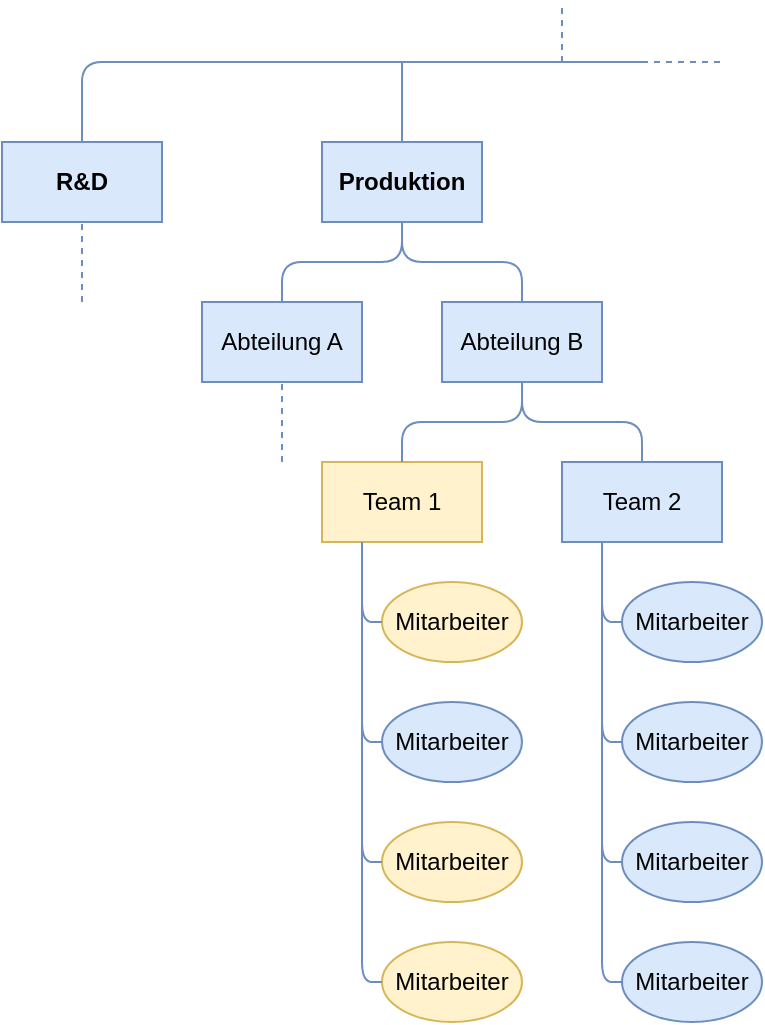 <mxfile compressed="false" version="14.1.8" type="device">
  <diagram id="f7sTP2X1FfvYCHsvGPor" name="Seite-1">
    <mxGraphModel dx="905" dy="569" grid="1" gridSize="10" guides="1" tooltips="1" connect="1" arrows="1" fold="1" page="1" pageScale="1" pageWidth="827" pageHeight="1169" math="0" shadow="0">
      <root>
        <mxCell id="0" />
        <mxCell id="1" parent="0" />
        <mxCell id="AyjH158HO-UM74ihSk_F-1" value="R&amp;amp;D" style="rounded=0;whiteSpace=wrap;html=1;fillColor=#dae8fc;strokeColor=#6c8ebf;fontStyle=1" vertex="1" parent="1">
          <mxGeometry x="40" y="80" width="80" height="40" as="geometry" />
        </mxCell>
        <mxCell id="AyjH158HO-UM74ihSk_F-2" value="Produktion" style="rounded=0;whiteSpace=wrap;html=1;fillColor=#dae8fc;strokeColor=#6c8ebf;fontStyle=1" vertex="1" parent="1">
          <mxGeometry x="200" y="80" width="80" height="40" as="geometry" />
        </mxCell>
        <mxCell id="AyjH158HO-UM74ihSk_F-3" value="Abteilung A" style="rounded=0;whiteSpace=wrap;html=1;fillColor=#dae8fc;strokeColor=#6c8ebf;" vertex="1" parent="1">
          <mxGeometry x="140" y="160" width="80" height="40" as="geometry" />
        </mxCell>
        <mxCell id="AyjH158HO-UM74ihSk_F-5" value="Abteilung B" style="rounded=0;whiteSpace=wrap;html=1;fillColor=#dae8fc;strokeColor=#6c8ebf;" vertex="1" parent="1">
          <mxGeometry x="260" y="160" width="80" height="40" as="geometry" />
        </mxCell>
        <mxCell id="AyjH158HO-UM74ihSk_F-7" value="Team 1" style="rounded=0;whiteSpace=wrap;html=1;fillColor=#fff2cc;strokeColor=#d6b656;" vertex="1" parent="1">
          <mxGeometry x="200" y="240" width="80" height="40" as="geometry" />
        </mxCell>
        <mxCell id="AyjH158HO-UM74ihSk_F-9" value="" style="endArrow=none;html=1;exitX=0.5;exitY=0;exitDx=0;exitDy=0;fillColor=#dae8fc;strokeColor=#6c8ebf;" edge="1" parent="1" source="AyjH158HO-UM74ihSk_F-1">
          <mxGeometry width="50" height="50" relative="1" as="geometry">
            <mxPoint x="200" y="50" as="sourcePoint" />
            <mxPoint x="360" y="40" as="targetPoint" />
            <Array as="points">
              <mxPoint x="80" y="40" />
            </Array>
          </mxGeometry>
        </mxCell>
        <mxCell id="AyjH158HO-UM74ihSk_F-10" value="" style="endArrow=none;html=1;exitX=0.5;exitY=0;exitDx=0;exitDy=0;fillColor=#dae8fc;strokeColor=#6c8ebf;" edge="1" parent="1" source="AyjH158HO-UM74ihSk_F-2">
          <mxGeometry width="50" height="50" relative="1" as="geometry">
            <mxPoint x="340" y="120" as="sourcePoint" />
            <mxPoint x="240" y="40" as="targetPoint" />
          </mxGeometry>
        </mxCell>
        <mxCell id="AyjH158HO-UM74ihSk_F-11" value="" style="endArrow=none;html=1;dashed=1;fillColor=#dae8fc;strokeColor=#6c8ebf;" edge="1" parent="1">
          <mxGeometry width="50" height="50" relative="1" as="geometry">
            <mxPoint x="320" y="40" as="sourcePoint" />
            <mxPoint x="320" y="10" as="targetPoint" />
          </mxGeometry>
        </mxCell>
        <mxCell id="AyjH158HO-UM74ihSk_F-12" value="" style="endArrow=none;html=1;dashed=1;fillColor=#dae8fc;strokeColor=#6c8ebf;" edge="1" parent="1">
          <mxGeometry width="50" height="50" relative="1" as="geometry">
            <mxPoint x="360" y="40" as="sourcePoint" />
            <mxPoint x="400" y="40" as="targetPoint" />
          </mxGeometry>
        </mxCell>
        <mxCell id="AyjH158HO-UM74ihSk_F-13" value="" style="endArrow=none;html=1;dashed=1;entryX=0.5;entryY=1;entryDx=0;entryDy=0;fillColor=#dae8fc;strokeColor=#6c8ebf;" edge="1" parent="1" target="AyjH158HO-UM74ihSk_F-1">
          <mxGeometry width="50" height="50" relative="1" as="geometry">
            <mxPoint x="80" y="160" as="sourcePoint" />
            <mxPoint x="110" y="160" as="targetPoint" />
          </mxGeometry>
        </mxCell>
        <mxCell id="AyjH158HO-UM74ihSk_F-14" value="" style="endArrow=none;html=1;exitX=0.5;exitY=1;exitDx=0;exitDy=0;entryX=0.5;entryY=0;entryDx=0;entryDy=0;fillColor=#dae8fc;strokeColor=#6c8ebf;" edge="1" parent="1" source="AyjH158HO-UM74ihSk_F-2" target="AyjH158HO-UM74ihSk_F-3">
          <mxGeometry width="50" height="50" relative="1" as="geometry">
            <mxPoint x="400" y="90" as="sourcePoint" />
            <mxPoint x="450" y="40" as="targetPoint" />
            <Array as="points">
              <mxPoint x="240" y="140" />
              <mxPoint x="180" y="140" />
            </Array>
          </mxGeometry>
        </mxCell>
        <mxCell id="AyjH158HO-UM74ihSk_F-15" value="" style="endArrow=none;html=1;exitX=0.5;exitY=0;exitDx=0;exitDy=0;entryX=0.5;entryY=1;entryDx=0;entryDy=0;fillColor=#dae8fc;strokeColor=#6c8ebf;" edge="1" parent="1" source="AyjH158HO-UM74ihSk_F-5" target="AyjH158HO-UM74ihSk_F-2">
          <mxGeometry width="50" height="50" relative="1" as="geometry">
            <mxPoint x="340" y="110" as="sourcePoint" />
            <mxPoint x="390" y="60" as="targetPoint" />
            <Array as="points">
              <mxPoint x="300" y="140" />
              <mxPoint x="240" y="140" />
            </Array>
          </mxGeometry>
        </mxCell>
        <mxCell id="AyjH158HO-UM74ihSk_F-16" value="" style="endArrow=none;html=1;entryX=0.5;entryY=1;entryDx=0;entryDy=0;dashed=1;fillColor=#dae8fc;strokeColor=#6c8ebf;" edge="1" parent="1" target="AyjH158HO-UM74ihSk_F-3">
          <mxGeometry width="50" height="50" relative="1" as="geometry">
            <mxPoint x="180" y="240" as="sourcePoint" />
            <mxPoint x="120" y="250" as="targetPoint" />
          </mxGeometry>
        </mxCell>
        <mxCell id="AyjH158HO-UM74ihSk_F-17" value="" style="endArrow=none;html=1;entryX=0.5;entryY=1;entryDx=0;entryDy=0;exitX=0.5;exitY=0;exitDx=0;exitDy=0;fillColor=#dae8fc;strokeColor=#6c8ebf;" edge="1" parent="1" source="AyjH158HO-UM74ihSk_F-7" target="AyjH158HO-UM74ihSk_F-5">
          <mxGeometry width="50" height="50" relative="1" as="geometry">
            <mxPoint x="480" y="230" as="sourcePoint" />
            <mxPoint x="530" y="180" as="targetPoint" />
            <Array as="points">
              <mxPoint x="240" y="220" />
              <mxPoint x="300" y="220" />
            </Array>
          </mxGeometry>
        </mxCell>
        <mxCell id="AyjH158HO-UM74ihSk_F-18" value="" style="endArrow=none;html=1;exitX=0.5;exitY=1;exitDx=0;exitDy=0;entryX=0.5;entryY=0;entryDx=0;entryDy=0;fillColor=#dae8fc;strokeColor=#6c8ebf;" edge="1" parent="1" source="AyjH158HO-UM74ihSk_F-5" target="AyjH158HO-UM74ihSk_F-31">
          <mxGeometry width="50" height="50" relative="1" as="geometry">
            <mxPoint x="400" y="230" as="sourcePoint" />
            <mxPoint x="360" y="240" as="targetPoint" />
            <Array as="points">
              <mxPoint x="300" y="220" />
              <mxPoint x="360" y="220" />
            </Array>
          </mxGeometry>
        </mxCell>
        <mxCell id="AyjH158HO-UM74ihSk_F-19" value="Mitarbeiter" style="ellipse;whiteSpace=wrap;html=1;fillColor=#fff2cc;strokeColor=#d6b656;" vertex="1" parent="1">
          <mxGeometry x="230" y="300" width="70" height="40" as="geometry" />
        </mxCell>
        <mxCell id="AyjH158HO-UM74ihSk_F-20" value="Mitarbeiter" style="ellipse;whiteSpace=wrap;html=1;fillColor=#dae8fc;strokeColor=#6c8ebf;" vertex="1" parent="1">
          <mxGeometry x="230" y="360" width="70" height="40" as="geometry" />
        </mxCell>
        <mxCell id="AyjH158HO-UM74ihSk_F-23" value="Mitarbeiter" style="ellipse;whiteSpace=wrap;html=1;fillColor=#fff2cc;strokeColor=#d6b656;" vertex="1" parent="1">
          <mxGeometry x="230" y="420" width="70" height="40" as="geometry" />
        </mxCell>
        <mxCell id="AyjH158HO-UM74ihSk_F-25" value="Mitarbeiter" style="ellipse;whiteSpace=wrap;html=1;fillColor=#fff2cc;strokeColor=#d6b656;" vertex="1" parent="1">
          <mxGeometry x="230" y="480" width="70" height="40" as="geometry" />
        </mxCell>
        <mxCell id="AyjH158HO-UM74ihSk_F-27" value="" style="endArrow=none;html=1;entryX=0.25;entryY=1;entryDx=0;entryDy=0;exitX=0;exitY=0.5;exitDx=0;exitDy=0;fillColor=#dae8fc;strokeColor=#6c8ebf;" edge="1" parent="1" source="AyjH158HO-UM74ihSk_F-25" target="AyjH158HO-UM74ihSk_F-7">
          <mxGeometry width="50" height="50" relative="1" as="geometry">
            <mxPoint x="90" y="330" as="sourcePoint" />
            <mxPoint x="140" y="280" as="targetPoint" />
            <Array as="points">
              <mxPoint x="220" y="500" />
            </Array>
          </mxGeometry>
        </mxCell>
        <mxCell id="AyjH158HO-UM74ihSk_F-28" value="" style="endArrow=none;html=1;entryX=0.25;entryY=1;entryDx=0;entryDy=0;exitX=0;exitY=0.5;exitDx=0;exitDy=0;fillColor=#dae8fc;strokeColor=#6c8ebf;" edge="1" parent="1" source="AyjH158HO-UM74ihSk_F-19" target="AyjH158HO-UM74ihSk_F-7">
          <mxGeometry width="50" height="50" relative="1" as="geometry">
            <mxPoint x="130" y="330" as="sourcePoint" />
            <mxPoint x="180" y="280" as="targetPoint" />
            <Array as="points">
              <mxPoint x="220" y="320" />
            </Array>
          </mxGeometry>
        </mxCell>
        <mxCell id="AyjH158HO-UM74ihSk_F-29" value="" style="endArrow=none;html=1;entryX=0.25;entryY=1;entryDx=0;entryDy=0;exitX=0;exitY=0.5;exitDx=0;exitDy=0;fillColor=#dae8fc;strokeColor=#6c8ebf;" edge="1" parent="1" source="AyjH158HO-UM74ihSk_F-20" target="AyjH158HO-UM74ihSk_F-7">
          <mxGeometry width="50" height="50" relative="1" as="geometry">
            <mxPoint x="90" y="390" as="sourcePoint" />
            <mxPoint x="140" y="340" as="targetPoint" />
            <Array as="points">
              <mxPoint x="220" y="380" />
            </Array>
          </mxGeometry>
        </mxCell>
        <mxCell id="AyjH158HO-UM74ihSk_F-30" value="" style="endArrow=none;html=1;entryX=0.25;entryY=1;entryDx=0;entryDy=0;exitX=0;exitY=0.5;exitDx=0;exitDy=0;fillColor=#dae8fc;strokeColor=#6c8ebf;" edge="1" parent="1" source="AyjH158HO-UM74ihSk_F-23" target="AyjH158HO-UM74ihSk_F-7">
          <mxGeometry width="50" height="50" relative="1" as="geometry">
            <mxPoint x="130" y="390" as="sourcePoint" />
            <mxPoint x="180" y="340" as="targetPoint" />
            <Array as="points">
              <mxPoint x="220" y="440" />
            </Array>
          </mxGeometry>
        </mxCell>
        <mxCell id="AyjH158HO-UM74ihSk_F-31" value="Team 2" style="rounded=0;whiteSpace=wrap;html=1;fillColor=#dae8fc;strokeColor=#6c8ebf;" vertex="1" parent="1">
          <mxGeometry x="320" y="240" width="80" height="40" as="geometry" />
        </mxCell>
        <mxCell id="AyjH158HO-UM74ihSk_F-32" value="Mitarbeiter" style="ellipse;whiteSpace=wrap;html=1;fillColor=#dae8fc;strokeColor=#6c8ebf;" vertex="1" parent="1">
          <mxGeometry x="350" y="300" width="70" height="40" as="geometry" />
        </mxCell>
        <mxCell id="AyjH158HO-UM74ihSk_F-33" value="Mitarbeiter" style="ellipse;whiteSpace=wrap;html=1;fillColor=#dae8fc;strokeColor=#6c8ebf;" vertex="1" parent="1">
          <mxGeometry x="350" y="360" width="70" height="40" as="geometry" />
        </mxCell>
        <mxCell id="AyjH158HO-UM74ihSk_F-34" value="Mitarbeiter" style="ellipse;whiteSpace=wrap;html=1;fillColor=#dae8fc;strokeColor=#6c8ebf;" vertex="1" parent="1">
          <mxGeometry x="350" y="420" width="70" height="40" as="geometry" />
        </mxCell>
        <mxCell id="AyjH158HO-UM74ihSk_F-35" value="Mitarbeiter" style="ellipse;whiteSpace=wrap;html=1;fillColor=#dae8fc;strokeColor=#6c8ebf;" vertex="1" parent="1">
          <mxGeometry x="350" y="480" width="70" height="40" as="geometry" />
        </mxCell>
        <mxCell id="AyjH158HO-UM74ihSk_F-36" value="" style="endArrow=none;html=1;entryX=0.25;entryY=1;entryDx=0;entryDy=0;exitX=0;exitY=0.5;exitDx=0;exitDy=0;fillColor=#dae8fc;strokeColor=#6c8ebf;" edge="1" parent="1" source="AyjH158HO-UM74ihSk_F-35" target="AyjH158HO-UM74ihSk_F-31">
          <mxGeometry width="50" height="50" relative="1" as="geometry">
            <mxPoint x="210" y="330" as="sourcePoint" />
            <mxPoint x="260" y="280" as="targetPoint" />
            <Array as="points">
              <mxPoint x="340" y="500" />
            </Array>
          </mxGeometry>
        </mxCell>
        <mxCell id="AyjH158HO-UM74ihSk_F-37" value="" style="endArrow=none;html=1;entryX=0.25;entryY=1;entryDx=0;entryDy=0;exitX=0;exitY=0.5;exitDx=0;exitDy=0;fillColor=#dae8fc;strokeColor=#6c8ebf;" edge="1" parent="1" source="AyjH158HO-UM74ihSk_F-32" target="AyjH158HO-UM74ihSk_F-31">
          <mxGeometry width="50" height="50" relative="1" as="geometry">
            <mxPoint x="250" y="330" as="sourcePoint" />
            <mxPoint x="300" y="280" as="targetPoint" />
            <Array as="points">
              <mxPoint x="340" y="320" />
            </Array>
          </mxGeometry>
        </mxCell>
        <mxCell id="AyjH158HO-UM74ihSk_F-38" value="" style="endArrow=none;html=1;entryX=0.25;entryY=1;entryDx=0;entryDy=0;exitX=0;exitY=0.5;exitDx=0;exitDy=0;fillColor=#dae8fc;strokeColor=#6c8ebf;" edge="1" parent="1" source="AyjH158HO-UM74ihSk_F-33" target="AyjH158HO-UM74ihSk_F-31">
          <mxGeometry width="50" height="50" relative="1" as="geometry">
            <mxPoint x="210" y="390" as="sourcePoint" />
            <mxPoint x="260" y="340" as="targetPoint" />
            <Array as="points">
              <mxPoint x="340" y="380" />
            </Array>
          </mxGeometry>
        </mxCell>
        <mxCell id="AyjH158HO-UM74ihSk_F-39" value="" style="endArrow=none;html=1;entryX=0.25;entryY=1;entryDx=0;entryDy=0;exitX=0;exitY=0.5;exitDx=0;exitDy=0;fillColor=#dae8fc;strokeColor=#6c8ebf;" edge="1" parent="1" source="AyjH158HO-UM74ihSk_F-34" target="AyjH158HO-UM74ihSk_F-31">
          <mxGeometry width="50" height="50" relative="1" as="geometry">
            <mxPoint x="250" y="390" as="sourcePoint" />
            <mxPoint x="300" y="340" as="targetPoint" />
            <Array as="points">
              <mxPoint x="340" y="440" />
            </Array>
          </mxGeometry>
        </mxCell>
      </root>
    </mxGraphModel>
  </diagram>
</mxfile>

